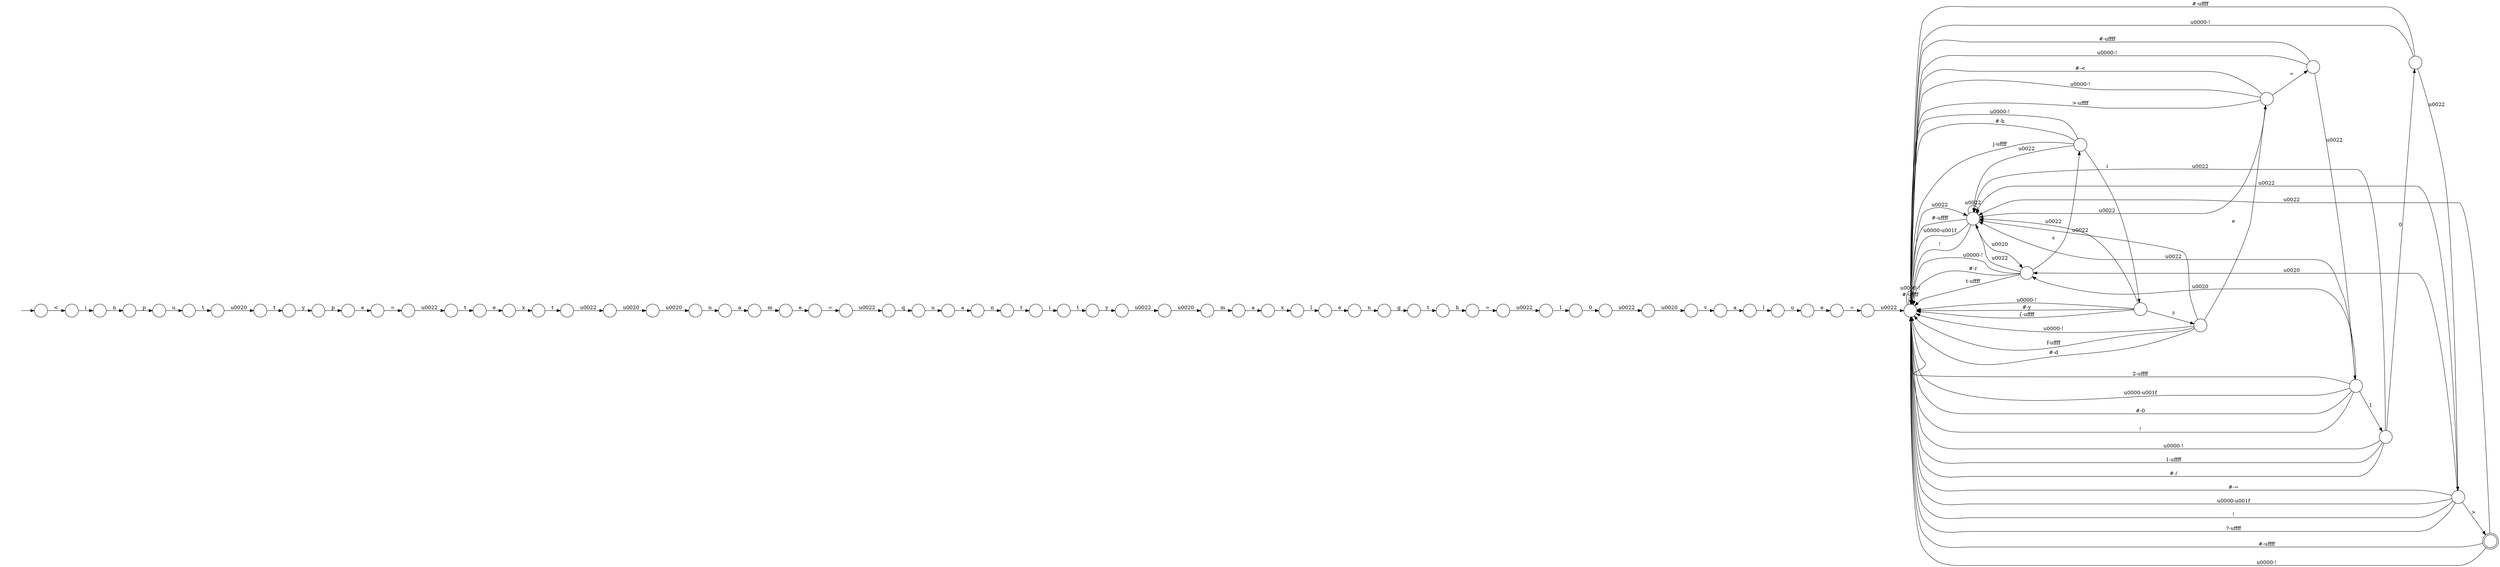 digraph Automaton {
  rankdir = LR;
  0 [shape=circle,label=""];
  0 -> 10 [label="p"]
  1 [shape=circle,label=""];
  1 -> 63 [label="l"]
  2 [shape=circle,label=""];
  2 -> 52 [label="\u0022"]
  2 -> 38 [label="\u0000-!"]
  2 -> 60 [label="i"]
  2 -> 38 [label="#-h"]
  2 -> 38 [label="j-\uffff"]
  3 [shape=circle,label=""];
  3 -> 9 [label="\u0022"]
  4 [shape=circle,label=""];
  4 -> 66 [label="t"]
  5 [shape=circle,label=""];
  5 -> 46 [label="a"]
  6 [shape=circle,label=""];
  6 -> 28 [label="t"]
  7 [shape=circle,label=""];
  7 -> 43 [label="m"]
  8 [shape=circle,label=""];
  8 -> 26 [label="\u0022"]
  9 [shape=circle,label=""];
  9 -> 20 [label="1"]
  10 [shape=circle,label=""];
  10 -> 70 [label="e"]
  11 [shape=circle,label=""];
  11 -> 39 [label="m"]
  12 [shape=circle,label=""];
  12 -> 53 [label="\u0022"]
  13 [shape=circle,label=""];
  13 -> 42 [label="="]
  14 [shape=circle,label=""];
  14 -> 41 [label="v"]
  15 [shape=circle,label=""];
  15 -> 22 [label="\u0020"]
  16 [shape=circle,label=""];
  16 -> 17 [label="h"]
  17 [shape=circle,label=""];
  17 -> 3 [label="="]
  18 [shape=circle,label=""];
  18 -> 36 [label="\u0022"]
  18 -> 38 [label="#-\uffff"]
  18 -> 38 [label="\u0000-!"]
  19 [shape=circle,label=""];
  19 -> 33 [label="e"]
  20 [shape=circle,label=""];
  20 -> 8 [label="0"]
  21 [shape=circle,label=""];
  21 -> 19 [label="u"]
  22 [shape=circle,label=""];
  22 -> 65 [label="n"]
  23 [shape=circle,label=""];
  23 -> 30 [label="q"]
  24 [shape=circle,label=""];
  24 -> 68 [label="\u0022"]
  25 [shape=circle,label=""];
  initial [shape=plaintext,label=""];
  initial -> 25
  25 -> 40 [label="<"]
  26 [shape=circle,label=""];
  26 -> 14 [label="\u0020"]
  27 [shape=circle,label=""];
  27 -> 32 [label="n"]
  28 [shape=circle,label=""];
  28 -> 56 [label="y"]
  29 [shape=circle,label=""];
  29 -> 55 [label="n"]
  30 [shape=circle,label=""];
  30 -> 5 [label="u"]
  31 [shape=circle,label=""];
  31 -> 64 [label="\u0022"]
  31 -> 38 [label="#-\uffff"]
  31 -> 38 [label="\u0000-!"]
  32 [shape=circle,label=""];
  32 -> 62 [label="p"]
  33 [shape=circle,label=""];
  33 -> 45 [label="="]
  34 [shape=circle,label=""];
  34 -> 21 [label="l"]
  35 [shape=circle,label=""];
  35 -> 52 [label="\u0022"]
  35 -> 38 [label="\u0000-!"]
  35 -> 38 [label="1-\uffff"]
  35 -> 31 [label="0"]
  35 -> 38 [label="#-/"]
  36 [shape=circle,label=""];
  36 -> 52 [label="\u0022"]
  36 -> 38 [label="2-\uffff"]
  36 -> 38 [label="\u0000-\u001f"]
  36 -> 38 [label="#-0"]
  36 -> 51 [label="\u0020"]
  36 -> 35 [label="1"]
  36 -> 38 [label="!"]
  37 [shape=doublecircle,label=""];
  37 -> 52 [label="\u0022"]
  37 -> 38 [label="#-\uffff"]
  37 -> 38 [label="\u0000-!"]
  38 [shape=circle,label=""];
  38 -> 52 [label="\u0022"]
  38 -> 38 [label="#-\uffff"]
  38 -> 38 [label="\u0000-!"]
  39 [shape=circle,label=""];
  39 -> 13 [label="e"]
  40 [shape=circle,label=""];
  40 -> 27 [label="i"]
  41 [shape=circle,label=""];
  41 -> 34 [label="a"]
  42 [shape=circle,label=""];
  42 -> 23 [label="\u0022"]
  43 [shape=circle,label=""];
  43 -> 44 [label="a"]
  44 [shape=circle,label=""];
  44 -> 1 [label="x"]
  45 [shape=circle,label=""];
  45 -> 38 [label="\u0022"]
  46 [shape=circle,label=""];
  46 -> 69 [label="n"]
  47 [shape=circle,label=""];
  47 -> 0 [label="y"]
  48 [shape=circle,label=""];
  48 -> 16 [label="t"]
  49 [shape=circle,label=""];
  49 -> 18 [label="="]
  49 -> 52 [label="\u0022"]
  49 -> 38 [label="#-<"]
  49 -> 38 [label="\u0000-!"]
  49 -> 38 [label=">-\uffff"]
  50 [shape=circle,label=""];
  50 -> 6 [label="i"]
  51 [shape=circle,label=""];
  51 -> 52 [label="\u0022"]
  51 -> 38 [label="\u0000-!"]
  51 -> 38 [label="#-r"]
  51 -> 2 [label="s"]
  51 -> 38 [label="t-\uffff"]
  52 [shape=circle,label=""];
  52 -> 52 [label="\u0022"]
  52 -> 38 [label="#-\uffff"]
  52 -> 38 [label="\u0000-\u001f"]
  52 -> 51 [label="\u0020"]
  52 -> 38 [label="!"]
  53 [shape=circle,label=""];
  53 -> 54 [label="t"]
  54 [shape=circle,label=""];
  54 -> 61 [label="e"]
  55 [shape=circle,label=""];
  55 -> 48 [label="g"]
  56 [shape=circle,label=""];
  56 -> 58 [label="\u0022"]
  57 [shape=circle,label=""];
  57 -> 24 [label="t"]
  58 [shape=circle,label=""];
  58 -> 7 [label="\u0020"]
  59 [shape=circle,label=""];
  59 -> 47 [label="t"]
  60 [shape=circle,label=""];
  60 -> 67 [label="z"]
  60 -> 52 [label="\u0022"]
  60 -> 38 [label="\u0000-!"]
  60 -> 38 [label="#-y"]
  60 -> 38 [label="{-\uffff"]
  61 [shape=circle,label=""];
  61 -> 57 [label="x"]
  62 [shape=circle,label=""];
  62 -> 4 [label="u"]
  63 [shape=circle,label=""];
  63 -> 29 [label="e"]
  64 [shape=circle,label=""];
  64 -> 52 [label="\u0022"]
  64 -> 38 [label="#-="]
  64 -> 37 [label=">"]
  64 -> 38 [label="\u0000-\u001f"]
  64 -> 51 [label="\u0020"]
  64 -> 38 [label="!"]
  64 -> 38 [label="?-\uffff"]
  65 [shape=circle,label=""];
  65 -> 11 [label="a"]
  66 [shape=circle,label=""];
  66 -> 59 [label="\u0020"]
  67 [shape=circle,label=""];
  67 -> 52 [label="\u0022"]
  67 -> 49 [label="e"]
  67 -> 38 [label="\u0000-!"]
  67 -> 38 [label="f-\uffff"]
  67 -> 38 [label="#-d"]
  68 [shape=circle,label=""];
  68 -> 15 [label="\u0020"]
  69 [shape=circle,label=""];
  69 -> 50 [label="t"]
  70 [shape=circle,label=""];
  70 -> 12 [label="="]
}


